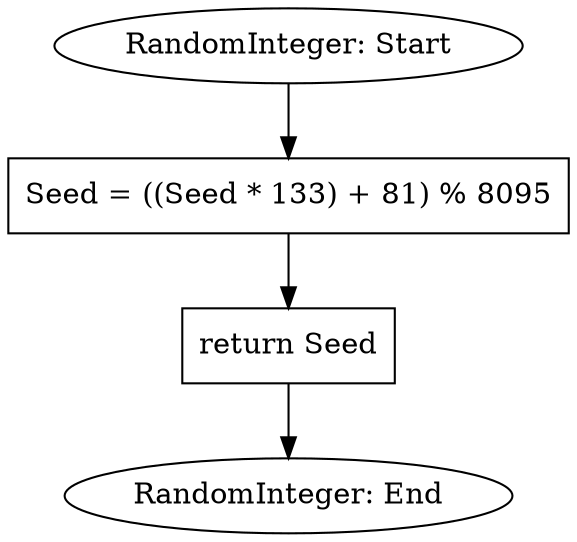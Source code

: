 digraph RandomInteger {
      rankdir=TB;
      node [shape=box];
      start [label="RandomInteger: Start", shape=ellipse];
      end [label="RandomInteger: End", shape=ellipse];
      n1 [label="Seed = ((Seed * 133) + 81) % 8095"];
      n2 [label="return Seed"];
      start -> n1 -> n2 -> end;
  }